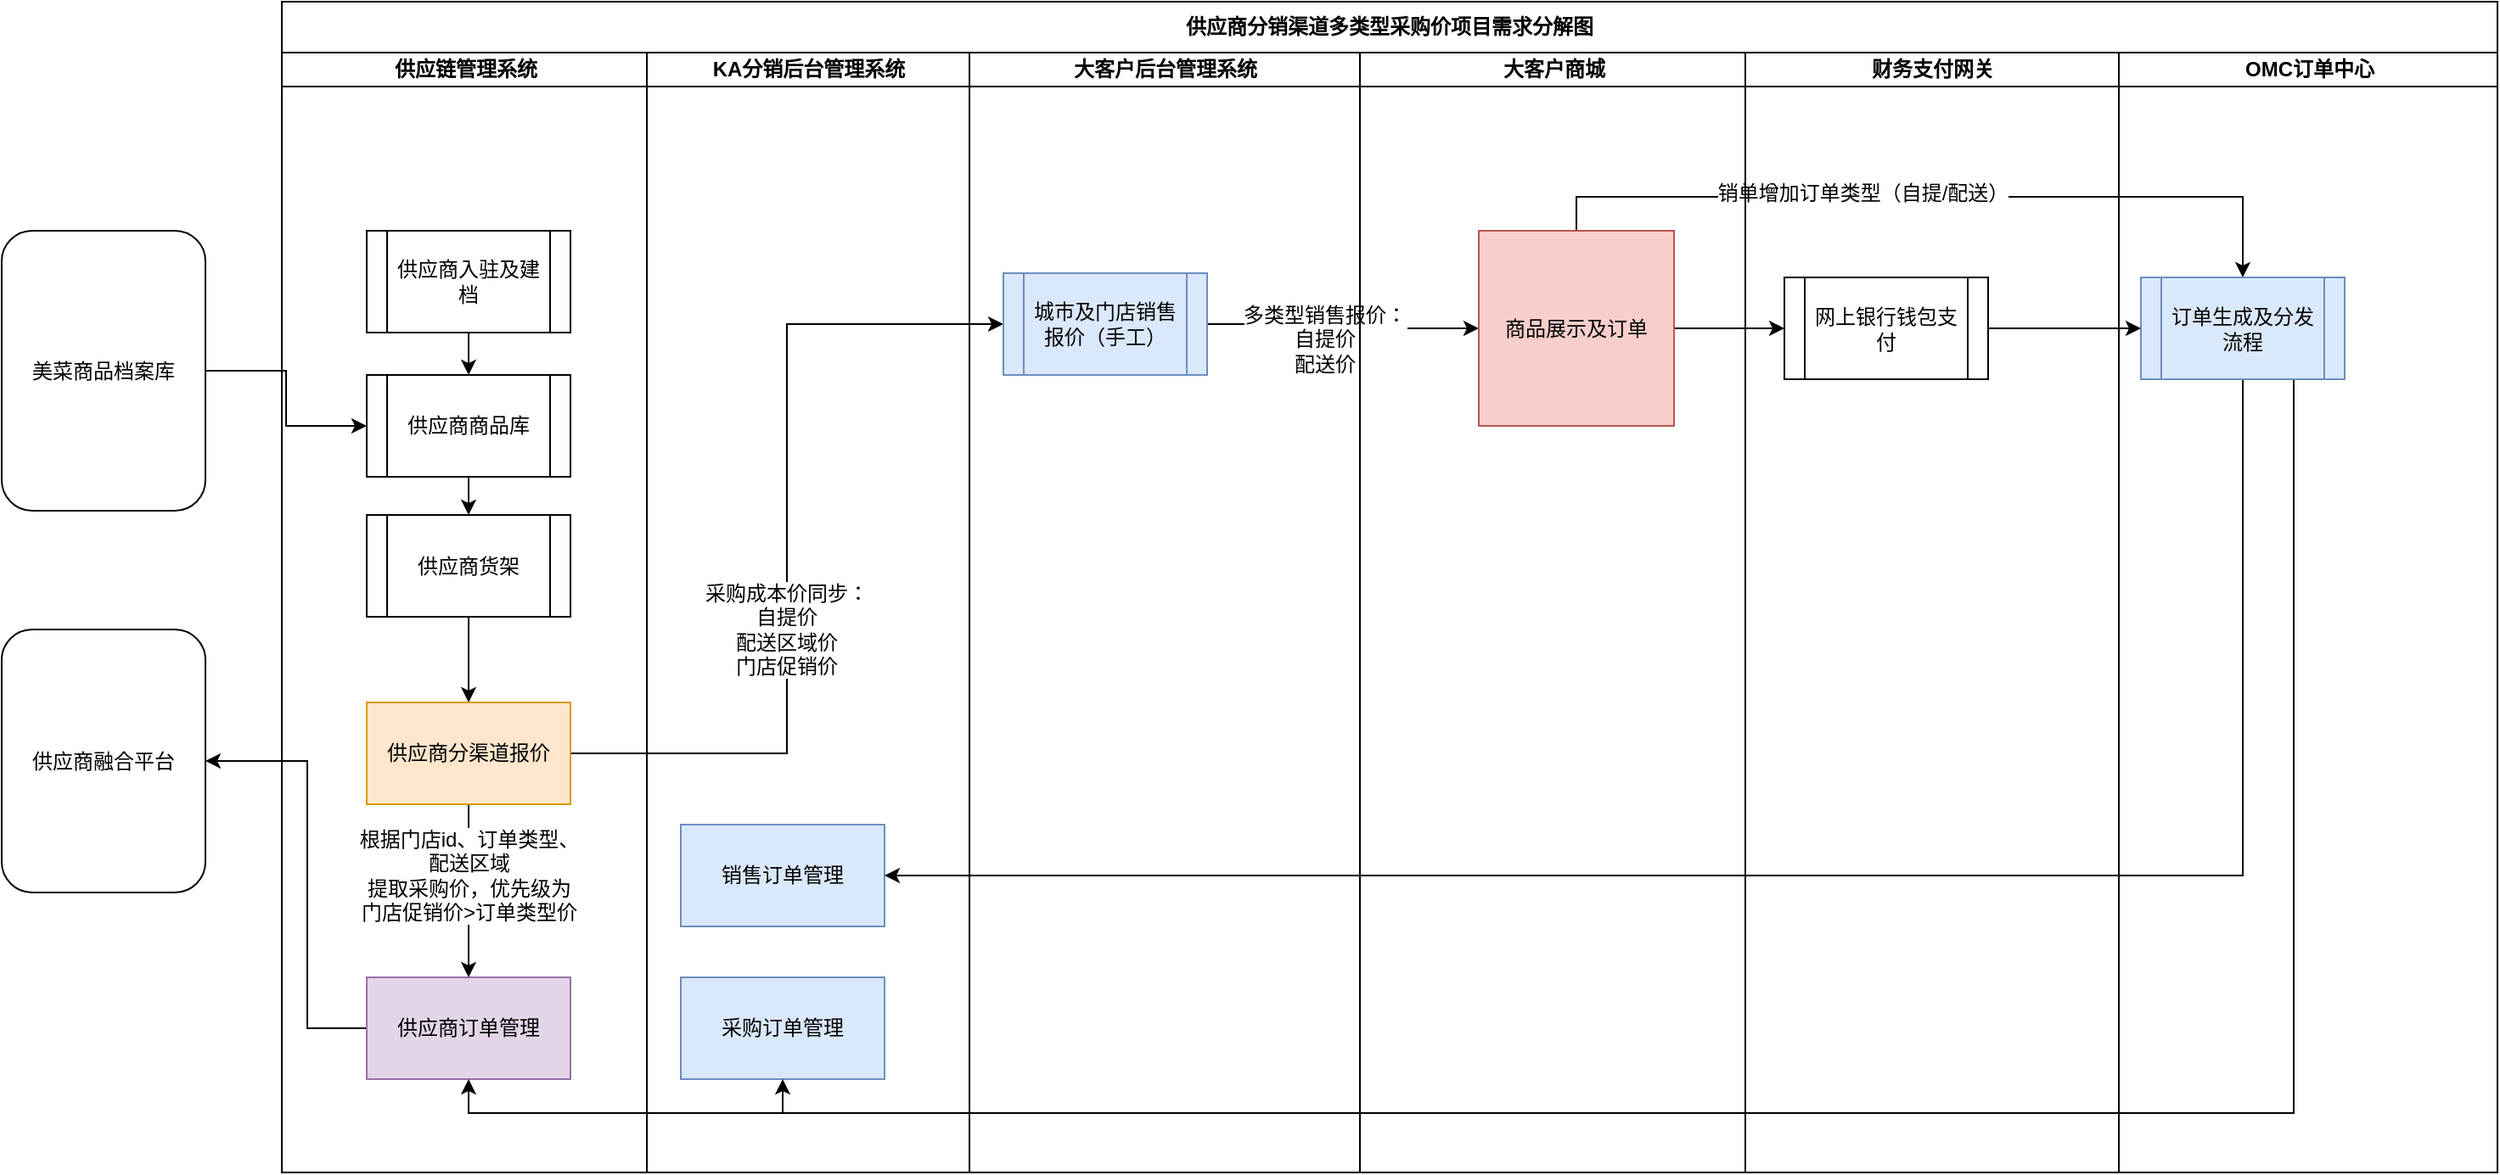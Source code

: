 <mxfile version="10.7.3" type="github"><diagram id="_O3n4kcfBsqLZ4D_Hrhg" name="分销渠道价格管理需求梳理"><mxGraphModel dx="918" dy="512" grid="1" gridSize="10" guides="1" tooltips="1" connect="1" arrows="1" fold="1" page="1" pageScale="1" pageWidth="827" pageHeight="1169" math="0" shadow="0"><root><mxCell id="uDRbp_UkntwucBvzqfbJ-0"/><mxCell id="uDRbp_UkntwucBvzqfbJ-1" parent="uDRbp_UkntwucBvzqfbJ-0"/><mxCell id="Ev6uvn-nndbEYamqWP20-11" style="edgeStyle=orthogonalEdgeStyle;rounded=0;orthogonalLoop=1;jettySize=auto;html=1;exitX=0.5;exitY=1;exitDx=0;exitDy=0;entryX=0.5;entryY=0;entryDx=0;entryDy=0;" parent="uDRbp_UkntwucBvzqfbJ-1" source="Ev6uvn-nndbEYamqWP20-0" target="Ev6uvn-nndbEYamqWP20-1" edge="1"><mxGeometry relative="1" as="geometry"/></mxCell><mxCell id="Ev6uvn-nndbEYamqWP20-0" value="供应商入驻及建档" style="shape=process;whiteSpace=wrap;html=1;backgroundOutline=1;" parent="uDRbp_UkntwucBvzqfbJ-1" vertex="1"><mxGeometry x="235" y="135" width="120" height="60" as="geometry"/></mxCell><mxCell id="Ev6uvn-nndbEYamqWP20-12" style="edgeStyle=orthogonalEdgeStyle;rounded=0;orthogonalLoop=1;jettySize=auto;html=1;exitX=0.5;exitY=1;exitDx=0;exitDy=0;entryX=0.5;entryY=0;entryDx=0;entryDy=0;" parent="uDRbp_UkntwucBvzqfbJ-1" source="Ev6uvn-nndbEYamqWP20-1" target="Ev6uvn-nndbEYamqWP20-2" edge="1"><mxGeometry relative="1" as="geometry"/></mxCell><mxCell id="Ev6uvn-nndbEYamqWP20-1" value="供应商商品库" style="shape=process;whiteSpace=wrap;html=1;backgroundOutline=1;" parent="uDRbp_UkntwucBvzqfbJ-1" vertex="1"><mxGeometry x="235" y="220" width="120" height="60" as="geometry"/></mxCell><mxCell id="Ev6uvn-nndbEYamqWP20-13" style="edgeStyle=orthogonalEdgeStyle;rounded=0;orthogonalLoop=1;jettySize=auto;html=1;exitX=0.5;exitY=1;exitDx=0;exitDy=0;entryX=0.5;entryY=0;entryDx=0;entryDy=0;" parent="uDRbp_UkntwucBvzqfbJ-1" source="Ev6uvn-nndbEYamqWP20-2" target="Ev6uvn-nndbEYamqWP20-4" edge="1"><mxGeometry relative="1" as="geometry"><mxPoint x="295" y="380" as="targetPoint"/></mxGeometry></mxCell><mxCell id="Ev6uvn-nndbEYamqWP20-2" value="供应商货架" style="shape=process;whiteSpace=wrap;html=1;backgroundOutline=1;" parent="uDRbp_UkntwucBvzqfbJ-1" vertex="1"><mxGeometry x="235" y="302.5" width="120" height="60" as="geometry"/></mxCell><mxCell id="KfaLOOPjEAbdVYt8VSc5-5" style="edgeStyle=orthogonalEdgeStyle;rounded=0;orthogonalLoop=1;jettySize=auto;html=1;exitX=0;exitY=0.5;exitDx=0;exitDy=0;entryX=1;entryY=0.5;entryDx=0;entryDy=0;" edge="1" parent="uDRbp_UkntwucBvzqfbJ-1" source="Ev6uvn-nndbEYamqWP20-3" target="KfaLOOPjEAbdVYt8VSc5-3"><mxGeometry relative="1" as="geometry"><Array as="points"><mxPoint x="200" y="605"/><mxPoint x="200" y="448"/></Array></mxGeometry></mxCell><mxCell id="Ev6uvn-nndbEYamqWP20-3" value="供应商订单管理" style="rounded=0;whiteSpace=wrap;html=1;fillColor=#e1d5e7;strokeColor=#9673a6;" parent="uDRbp_UkntwucBvzqfbJ-1" vertex="1"><mxGeometry x="235" y="575" width="120" height="60" as="geometry"/></mxCell><mxCell id="Ev6uvn-nndbEYamqWP20-14" style="edgeStyle=orthogonalEdgeStyle;rounded=0;orthogonalLoop=1;jettySize=auto;html=1;exitX=1;exitY=0.5;exitDx=0;exitDy=0;entryX=0;entryY=0.5;entryDx=0;entryDy=0;" parent="uDRbp_UkntwucBvzqfbJ-1" source="Ev6uvn-nndbEYamqWP20-4" target="Ev6uvn-nndbEYamqWP20-7" edge="1"><mxGeometry relative="1" as="geometry"/></mxCell><mxCell id="Ev6uvn-nndbEYamqWP20-15" value="采购成本价同步：&lt;br&gt;自提价&lt;br&gt;配送区域价&lt;br&gt;门店促销价&lt;br&gt;" style="text;html=1;resizable=0;points=[];align=center;verticalAlign=middle;labelBackgroundColor=#ffffff;" parent="Ev6uvn-nndbEYamqWP20-14" vertex="1" connectable="0"><mxGeometry x="-0.208" y="1" relative="1" as="geometry"><mxPoint as="offset"/></mxGeometry></mxCell><mxCell id="Ev6uvn-nndbEYamqWP20-25" style="edgeStyle=orthogonalEdgeStyle;rounded=0;orthogonalLoop=1;jettySize=auto;html=1;exitX=0.5;exitY=1;exitDx=0;exitDy=0;entryX=0.5;entryY=0;entryDx=0;entryDy=0;" parent="uDRbp_UkntwucBvzqfbJ-1" source="Ev6uvn-nndbEYamqWP20-4" target="Ev6uvn-nndbEYamqWP20-3" edge="1"><mxGeometry relative="1" as="geometry"/></mxCell><mxCell id="Ev6uvn-nndbEYamqWP20-26" value="根据门店id、订单类型、&lt;br&gt;配送区域&lt;br&gt;提取采购价，优先级为&lt;br&gt;门店促销价&amp;gt;订单类型价" style="text;html=1;resizable=0;points=[];align=center;verticalAlign=middle;labelBackgroundColor=#ffffff;" parent="Ev6uvn-nndbEYamqWP20-25" vertex="1" connectable="0"><mxGeometry x="-0.314" y="2" relative="1" as="geometry"><mxPoint x="-2" y="7" as="offset"/></mxGeometry></mxCell><mxCell id="Ev6uvn-nndbEYamqWP20-4" value="供应商分渠道报价" style="rounded=0;whiteSpace=wrap;html=1;fillColor=#ffe6cc;strokeColor=#d79b00;" parent="uDRbp_UkntwucBvzqfbJ-1" vertex="1"><mxGeometry x="235" y="413" width="120" height="60" as="geometry"/></mxCell><mxCell id="Ev6uvn-nndbEYamqWP20-5" value="销售订单管理" style="rounded=0;whiteSpace=wrap;html=1;fillColor=#dae8fc;strokeColor=#6c8ebf;" parent="uDRbp_UkntwucBvzqfbJ-1" vertex="1"><mxGeometry x="420" y="485" width="120" height="60" as="geometry"/></mxCell><mxCell id="Ev6uvn-nndbEYamqWP20-6" value="采购订单管理" style="rounded=0;whiteSpace=wrap;html=1;fillColor=#dae8fc;strokeColor=#6c8ebf;" parent="uDRbp_UkntwucBvzqfbJ-1" vertex="1"><mxGeometry x="420" y="575" width="120" height="60" as="geometry"/></mxCell><mxCell id="Ev6uvn-nndbEYamqWP20-16" style="edgeStyle=orthogonalEdgeStyle;rounded=0;orthogonalLoop=1;jettySize=auto;html=1;exitX=1;exitY=0.5;exitDx=0;exitDy=0;entryX=0;entryY=0.5;entryDx=0;entryDy=0;" parent="uDRbp_UkntwucBvzqfbJ-1" source="Ev6uvn-nndbEYamqWP20-7" target="Ev6uvn-nndbEYamqWP20-8" edge="1"><mxGeometry relative="1" as="geometry"/></mxCell><mxCell id="Ev6uvn-nndbEYamqWP20-17" value="多类型销售报价：&lt;br&gt;自提价&lt;br&gt;配送价&lt;br&gt;" style="text;html=1;resizable=0;points=[];align=center;verticalAlign=middle;labelBackgroundColor=#ffffff;" parent="Ev6uvn-nndbEYamqWP20-16" vertex="1" connectable="0"><mxGeometry x="-0.213" relative="1" as="geometry"><mxPoint x="5" y="9" as="offset"/></mxGeometry></mxCell><mxCell id="Ev6uvn-nndbEYamqWP20-7" value="城市及门店销售报价（手工）" style="shape=process;whiteSpace=wrap;html=1;backgroundOutline=1;fillColor=#dae8fc;strokeColor=#6c8ebf;" parent="uDRbp_UkntwucBvzqfbJ-1" vertex="1"><mxGeometry x="610" y="160" width="120" height="60" as="geometry"/></mxCell><mxCell id="Ev6uvn-nndbEYamqWP20-18" style="edgeStyle=orthogonalEdgeStyle;rounded=0;orthogonalLoop=1;jettySize=auto;html=1;exitX=1;exitY=0.5;exitDx=0;exitDy=0;entryX=0;entryY=0.5;entryDx=0;entryDy=0;" parent="uDRbp_UkntwucBvzqfbJ-1" source="Ev6uvn-nndbEYamqWP20-8" target="Ev6uvn-nndbEYamqWP20-10" edge="1"><mxGeometry relative="1" as="geometry"/></mxCell><mxCell id="Ev6uvn-nndbEYamqWP20-20" style="edgeStyle=orthogonalEdgeStyle;rounded=0;orthogonalLoop=1;jettySize=auto;html=1;entryX=0.5;entryY=0;entryDx=0;entryDy=0;exitX=0.5;exitY=0;exitDx=0;exitDy=0;" parent="uDRbp_UkntwucBvzqfbJ-1" source="Ev6uvn-nndbEYamqWP20-8" target="Ev6uvn-nndbEYamqWP20-9" edge="1"><mxGeometry relative="1" as="geometry"/></mxCell><mxCell id="Ev6uvn-nndbEYamqWP20-21" value="销单增加订单类型（自提/配送）" style="text;html=1;resizable=0;points=[];align=center;verticalAlign=middle;labelBackgroundColor=#ffffff;" parent="Ev6uvn-nndbEYamqWP20-20" vertex="1" connectable="0"><mxGeometry x="-0.183" y="2" relative="1" as="geometry"><mxPoint as="offset"/></mxGeometry></mxCell><mxCell id="Ev6uvn-nndbEYamqWP20-8" value="商品展示及订单" style="whiteSpace=wrap;html=1;aspect=fixed;fillColor=#f8cecc;strokeColor=#b85450;" parent="uDRbp_UkntwucBvzqfbJ-1" vertex="1"><mxGeometry x="890" y="135" width="115" height="115" as="geometry"/></mxCell><mxCell id="Ev6uvn-nndbEYamqWP20-22" style="edgeStyle=orthogonalEdgeStyle;rounded=0;orthogonalLoop=1;jettySize=auto;html=1;exitX=0.5;exitY=1;exitDx=0;exitDy=0;entryX=1;entryY=0.5;entryDx=0;entryDy=0;" parent="uDRbp_UkntwucBvzqfbJ-1" source="Ev6uvn-nndbEYamqWP20-9" target="Ev6uvn-nndbEYamqWP20-5" edge="1"><mxGeometry relative="1" as="geometry"/></mxCell><mxCell id="Ev6uvn-nndbEYamqWP20-23" style="edgeStyle=orthogonalEdgeStyle;rounded=0;orthogonalLoop=1;jettySize=auto;html=1;exitX=0.75;exitY=1;exitDx=0;exitDy=0;entryX=0.5;entryY=1;entryDx=0;entryDy=0;" parent="uDRbp_UkntwucBvzqfbJ-1" source="Ev6uvn-nndbEYamqWP20-9" target="Ev6uvn-nndbEYamqWP20-3" edge="1"><mxGeometry relative="1" as="geometry"/></mxCell><mxCell id="Ev6uvn-nndbEYamqWP20-24" style="edgeStyle=orthogonalEdgeStyle;rounded=0;orthogonalLoop=1;jettySize=auto;html=1;exitX=0.75;exitY=1;exitDx=0;exitDy=0;entryX=0.5;entryY=1;entryDx=0;entryDy=0;" parent="uDRbp_UkntwucBvzqfbJ-1" source="Ev6uvn-nndbEYamqWP20-9" target="Ev6uvn-nndbEYamqWP20-6" edge="1"><mxGeometry relative="1" as="geometry"/></mxCell><mxCell id="Ev6uvn-nndbEYamqWP20-9" value="订单生成及分发流程" style="shape=process;whiteSpace=wrap;html=1;backgroundOutline=1;fillColor=#dae8fc;strokeColor=#6c8ebf;" parent="uDRbp_UkntwucBvzqfbJ-1" vertex="1"><mxGeometry x="1280" y="162.5" width="120" height="60" as="geometry"/></mxCell><mxCell id="Ev6uvn-nndbEYamqWP20-19" style="edgeStyle=orthogonalEdgeStyle;rounded=0;orthogonalLoop=1;jettySize=auto;html=1;exitX=1;exitY=0.5;exitDx=0;exitDy=0;entryX=0;entryY=0.5;entryDx=0;entryDy=0;" parent="uDRbp_UkntwucBvzqfbJ-1" source="Ev6uvn-nndbEYamqWP20-10" target="Ev6uvn-nndbEYamqWP20-9" edge="1"><mxGeometry relative="1" as="geometry"/></mxCell><mxCell id="Ev6uvn-nndbEYamqWP20-10" value="网上银行钱包支付" style="shape=process;whiteSpace=wrap;html=1;backgroundOutline=1;" parent="uDRbp_UkntwucBvzqfbJ-1" vertex="1"><mxGeometry x="1070" y="162.5" width="120" height="60" as="geometry"/></mxCell><mxCell id="e5on_YhPmIFM4FRrciyV-0" value="供应链管理系统" style="swimlane;html=1;startSize=20;horizontal=1;containerType=tree;" parent="uDRbp_UkntwucBvzqfbJ-1" vertex="1"><mxGeometry x="185" y="30" width="215" height="660" as="geometry"/></mxCell><mxCell id="e5on_YhPmIFM4FRrciyV-1" value="KA分销后台管理系统" style="swimlane;html=1;startSize=20;horizontal=1;containerType=tree;" parent="uDRbp_UkntwucBvzqfbJ-1" vertex="1"><mxGeometry x="400" y="30" width="190" height="660" as="geometry"/></mxCell><mxCell id="e5on_YhPmIFM4FRrciyV-3" value="大客户后台管理系统" style="swimlane;html=1;startSize=20;horizontal=1;containerType=tree;" parent="uDRbp_UkntwucBvzqfbJ-1" vertex="1"><mxGeometry x="590" y="30" width="230" height="660" as="geometry"/></mxCell><mxCell id="e5on_YhPmIFM4FRrciyV-4" value="大客户商城" style="swimlane;html=1;startSize=20;horizontal=1;containerType=tree;" parent="uDRbp_UkntwucBvzqfbJ-1" vertex="1"><mxGeometry x="820" y="30" width="227" height="660" as="geometry"/></mxCell><mxCell id="e5on_YhPmIFM4FRrciyV-5" value="财务支付网关" style="swimlane;html=1;startSize=20;horizontal=1;containerType=tree;" parent="uDRbp_UkntwucBvzqfbJ-1" vertex="1"><mxGeometry x="1047" y="30" width="220" height="660" as="geometry"/></mxCell><mxCell id="e5on_YhPmIFM4FRrciyV-6" value="OMC订单中心" style="swimlane;html=1;startSize=20;horizontal=1;containerType=tree;" parent="uDRbp_UkntwucBvzqfbJ-1" vertex="1"><mxGeometry x="1267" y="30" width="223" height="660" as="geometry"/></mxCell><mxCell id="e5on_YhPmIFM4FRrciyV-8" value="供应商分销渠道多类型采购价项目需求分解图" style="rounded=0;whiteSpace=wrap;html=1;fontStyle=1" parent="uDRbp_UkntwucBvzqfbJ-1" vertex="1"><mxGeometry x="185" width="1305" height="30" as="geometry"/></mxCell><mxCell id="KfaLOOPjEAbdVYt8VSc5-4" style="edgeStyle=orthogonalEdgeStyle;rounded=0;orthogonalLoop=1;jettySize=auto;html=1;exitX=1;exitY=0.5;exitDx=0;exitDy=0;entryX=0;entryY=0.5;entryDx=0;entryDy=0;" edge="1" parent="uDRbp_UkntwucBvzqfbJ-1" source="KfaLOOPjEAbdVYt8VSc5-1" target="Ev6uvn-nndbEYamqWP20-1"><mxGeometry relative="1" as="geometry"/></mxCell><mxCell id="KfaLOOPjEAbdVYt8VSc5-1" value="美菜商品档案库" style="rounded=1;whiteSpace=wrap;html=1;" vertex="1" parent="uDRbp_UkntwucBvzqfbJ-1"><mxGeometry x="20" y="135" width="120" height="165" as="geometry"/></mxCell><mxCell id="KfaLOOPjEAbdVYt8VSc5-3" value="供应商融合平台" style="rounded=1;whiteSpace=wrap;html=1;" vertex="1" parent="uDRbp_UkntwucBvzqfbJ-1"><mxGeometry x="20" y="370" width="120" height="155" as="geometry"/></mxCell></root></mxGraphModel></diagram><diagram id="4TQ98r7l0zhuE_i7NtIf" name="分销流程图"><mxGraphModel dx="918" dy="512" grid="1" gridSize="10" guides="1" tooltips="1" connect="1" arrows="1" fold="1" page="1" pageScale="1" pageWidth="827" pageHeight="1169" math="0" shadow="0"><root><mxCell id="0"/><mxCell id="1" parent="0"/><mxCell id="bOI55O7LHbzcLB5JDVor-13" value="分销系统主要流程分析图" style="swimlane;html=1;childLayout=stackLayout;resizeParent=1;resizeParentMax=0;startSize=20;" parent="1" vertex="1"><mxGeometry x="215" y="45" width="1110" height="625" as="geometry"/></mxCell><mxCell id="bOI55O7LHbzcLB5JDVor-14" value="供应商链管理系统" style="swimlane;html=1;startSize=20;" parent="bOI55O7LHbzcLB5JDVor-13" vertex="1"><mxGeometry y="20" width="180" height="605" as="geometry"/></mxCell><mxCell id="bOI55O7LHbzcLB5JDVor-34" style="edgeStyle=orthogonalEdgeStyle;rounded=0;orthogonalLoop=1;jettySize=auto;html=1;exitX=0.5;exitY=1;exitDx=0;exitDy=0;entryX=0.5;entryY=0;entryDx=0;entryDy=0;" parent="bOI55O7LHbzcLB5JDVor-14" source="bOI55O7LHbzcLB5JDVor-22" target="bOI55O7LHbzcLB5JDVor-23" edge="1"><mxGeometry relative="1" as="geometry"/></mxCell><mxCell id="bOI55O7LHbzcLB5JDVor-22" value="供应商入驻及建档" style="shape=process;whiteSpace=wrap;html=1;backgroundOutline=1;" parent="bOI55O7LHbzcLB5JDVor-14" vertex="1"><mxGeometry x="20" y="70" width="120" height="60" as="geometry"/></mxCell><mxCell id="bOI55O7LHbzcLB5JDVor-73" style="edgeStyle=orthogonalEdgeStyle;rounded=0;orthogonalLoop=1;jettySize=auto;html=1;exitX=0.5;exitY=1;exitDx=0;exitDy=0;entryX=0.5;entryY=0;entryDx=0;entryDy=0;" parent="bOI55O7LHbzcLB5JDVor-14" source="bOI55O7LHbzcLB5JDVor-23" target="bOI55O7LHbzcLB5JDVor-24" edge="1"><mxGeometry relative="1" as="geometry"/></mxCell><mxCell id="bOI55O7LHbzcLB5JDVor-23" value="供应商商品库" style="shape=process;whiteSpace=wrap;html=1;backgroundOutline=1;" parent="bOI55O7LHbzcLB5JDVor-14" vertex="1"><mxGeometry x="20" y="155" width="120" height="60" as="geometry"/></mxCell><mxCell id="bOI55O7LHbzcLB5JDVor-36" style="edgeStyle=orthogonalEdgeStyle;rounded=0;orthogonalLoop=1;jettySize=auto;html=1;exitX=0.5;exitY=1;exitDx=0;exitDy=0;entryX=0.5;entryY=0;entryDx=0;entryDy=0;" parent="bOI55O7LHbzcLB5JDVor-14" source="bOI55O7LHbzcLB5JDVor-24" edge="1"><mxGeometry relative="1" as="geometry"><mxPoint x="80" y="320" as="targetPoint"/></mxGeometry></mxCell><mxCell id="bOI55O7LHbzcLB5JDVor-24" value="供应商货架" style="shape=process;whiteSpace=wrap;html=1;backgroundOutline=1;" parent="bOI55O7LHbzcLB5JDVor-14" vertex="1"><mxGeometry x="20" y="237.5" width="120" height="60" as="geometry"/></mxCell><mxCell id="bOI55O7LHbzcLB5JDVor-79" value="供应商订单管理" style="rounded=0;whiteSpace=wrap;html=1;fillColor=#dae8fc;strokeColor=#6c8ebf;" parent="bOI55O7LHbzcLB5JDVor-14" vertex="1"><mxGeometry x="20" y="510" width="120" height="60" as="geometry"/></mxCell><mxCell id="bOI55O7LHbzcLB5JDVor-82" value="供应商分渠道报价" style="rounded=0;whiteSpace=wrap;html=1;fillColor=#ffe6cc;strokeColor=#d79b00;" parent="bOI55O7LHbzcLB5JDVor-14" vertex="1"><mxGeometry x="20" y="318" width="120" height="60" as="geometry"/></mxCell><mxCell id="bOI55O7LHbzcLB5JDVor-19" value="KA分销管理系统" style="swimlane;html=1;startSize=20;" parent="bOI55O7LHbzcLB5JDVor-13" vertex="1"><mxGeometry x="180" y="20" width="170" height="605" as="geometry"><mxRectangle x="180" y="20" width="120" height="495" as="alternateBounds"/></mxGeometry></mxCell><mxCell id="bOI55O7LHbzcLB5JDVor-78" style="edgeStyle=orthogonalEdgeStyle;rounded=0;orthogonalLoop=1;jettySize=auto;html=1;exitX=0.5;exitY=1;exitDx=0;exitDy=0;entryX=0.5;entryY=0;entryDx=0;entryDy=0;" parent="bOI55O7LHbzcLB5JDVor-19" source="bOI55O7LHbzcLB5JDVor-74" target="bOI55O7LHbzcLB5JDVor-75" edge="1"><mxGeometry relative="1" as="geometry"/></mxCell><mxCell id="bOI55O7LHbzcLB5JDVor-74" value="销售订单管理" style="rounded=0;whiteSpace=wrap;html=1;fillColor=#dae8fc;strokeColor=#6c8ebf;" parent="bOI55O7LHbzcLB5JDVor-19" vertex="1"><mxGeometry x="25" y="420" width="120" height="60" as="geometry"/></mxCell><mxCell id="bOI55O7LHbzcLB5JDVor-75" value="采购订单管理" style="rounded=0;whiteSpace=wrap;html=1;fillColor=#dae8fc;strokeColor=#6c8ebf;" parent="bOI55O7LHbzcLB5JDVor-19" vertex="1"><mxGeometry x="25" y="510" width="120" height="60" as="geometry"/></mxCell><mxCell id="bOI55O7LHbzcLB5JDVor-20" value="大客户后台管理系统" style="swimlane;html=1;startSize=20;" parent="bOI55O7LHbzcLB5JDVor-13" vertex="1"><mxGeometry x="350" y="20" width="180" height="605" as="geometry"/></mxCell><mxCell id="bOI55O7LHbzcLB5JDVor-26" value="城市及门店销售报价" style="shape=process;whiteSpace=wrap;html=1;backgroundOutline=1;" parent="bOI55O7LHbzcLB5JDVor-20" vertex="1"><mxGeometry x="25" y="92.5" width="120" height="60" as="geometry"/></mxCell><mxCell id="bOI55O7LHbzcLB5JDVor-39" value="大客户商城(?)" style="swimlane;html=1;startSize=20;" parent="bOI55O7LHbzcLB5JDVor-13" vertex="1"><mxGeometry x="530" y="20" width="180" height="605" as="geometry"/></mxCell><mxCell id="bOI55O7LHbzcLB5JDVor-38" value="商品展示及订单" style="whiteSpace=wrap;html=1;aspect=fixed;fillColor=#ffe6cc;strokeColor=#d79b00;" parent="bOI55O7LHbzcLB5JDVor-39" vertex="1"><mxGeometry x="24" y="65" width="115" height="115" as="geometry"/></mxCell><mxCell id="bOI55O7LHbzcLB5JDVor-43" value="财务支付网关" style="swimlane;html=1;startSize=20;" parent="bOI55O7LHbzcLB5JDVor-13" vertex="1"><mxGeometry x="710" y="20" width="180" height="605" as="geometry"/></mxCell><mxCell id="bOI55O7LHbzcLB5JDVor-53" value="OMC订单中心" style="swimlane;html=1;startSize=20;" parent="bOI55O7LHbzcLB5JDVor-13" vertex="1"><mxGeometry x="890" y="20" width="220" height="605" as="geometry"/></mxCell><mxCell id="bOI55O7LHbzcLB5JDVor-46" value="订单生成及分发流程" style="shape=process;whiteSpace=wrap;html=1;backgroundOutline=1;fillColor=#dae8fc;strokeColor=#6c8ebf;" parent="bOI55O7LHbzcLB5JDVor-53" vertex="1"><mxGeometry x="45" y="92.5" width="120" height="60" as="geometry"/></mxCell><mxCell id="bOI55O7LHbzcLB5JDVor-77" style="edgeStyle=orthogonalEdgeStyle;rounded=0;orthogonalLoop=1;jettySize=auto;html=1;entryX=1;entryY=0.5;entryDx=0;entryDy=0;exitX=0.5;exitY=1;exitDx=0;exitDy=0;" parent="bOI55O7LHbzcLB5JDVor-13" source="bOI55O7LHbzcLB5JDVor-46" target="bOI55O7LHbzcLB5JDVor-74" edge="1"><mxGeometry relative="1" as="geometry"/></mxCell><mxCell id="bOI55O7LHbzcLB5JDVor-81" style="edgeStyle=orthogonalEdgeStyle;rounded=0;orthogonalLoop=1;jettySize=auto;html=1;exitX=0;exitY=0.5;exitDx=0;exitDy=0;entryX=1;entryY=0.5;entryDx=0;entryDy=0;" parent="bOI55O7LHbzcLB5JDVor-13" source="bOI55O7LHbzcLB5JDVor-75" target="bOI55O7LHbzcLB5JDVor-79" edge="1"><mxGeometry relative="1" as="geometry"/></mxCell><mxCell id="bOI55O7LHbzcLB5JDVor-83" style="edgeStyle=orthogonalEdgeStyle;rounded=0;orthogonalLoop=1;jettySize=auto;html=1;exitX=1;exitY=0.5;exitDx=0;exitDy=0;entryX=0;entryY=0.5;entryDx=0;entryDy=0;dashed=1;fillColor=#ffe6cc;strokeColor=#d79b00;" parent="bOI55O7LHbzcLB5JDVor-13" source="bOI55O7LHbzcLB5JDVor-82" target="bOI55O7LHbzcLB5JDVor-26" edge="1"><mxGeometry relative="1" as="geometry"/></mxCell><mxCell id="bOI55O7LHbzcLB5JDVor-84" style="edgeStyle=orthogonalEdgeStyle;rounded=0;orthogonalLoop=1;jettySize=auto;html=1;entryX=0;entryY=0.5;entryDx=0;entryDy=0;" parent="bOI55O7LHbzcLB5JDVor-13" source="bOI55O7LHbzcLB5JDVor-26" target="bOI55O7LHbzcLB5JDVor-38" edge="1"><mxGeometry relative="1" as="geometry"/></mxCell><mxCell id="bOI55O7LHbzcLB5JDVor-33" style="edgeStyle=orthogonalEdgeStyle;rounded=0;orthogonalLoop=1;jettySize=auto;html=1;entryX=0;entryY=0.5;entryDx=0;entryDy=0;" parent="1" source="bOI55O7LHbzcLB5JDVor-32" target="bOI55O7LHbzcLB5JDVor-23" edge="1"><mxGeometry relative="1" as="geometry"/></mxCell><mxCell id="bOI55O7LHbzcLB5JDVor-32" value="美菜商品档案" style="rounded=1;whiteSpace=wrap;html=1;" parent="1" vertex="1"><mxGeometry x="30" y="110" width="120" height="180" as="geometry"/></mxCell><mxCell id="bOI55O7LHbzcLB5JDVor-89" style="edgeStyle=orthogonalEdgeStyle;rounded=0;orthogonalLoop=1;jettySize=auto;html=1;fillColor=#dae8fc;strokeColor=#6c8ebf;" parent="1" source="bOI55O7LHbzcLB5JDVor-41" target="bOI55O7LHbzcLB5JDVor-46" edge="1"><mxGeometry relative="1" as="geometry"/></mxCell><mxCell id="bOI55O7LHbzcLB5JDVor-41" value="网上银行钱包支付" style="shape=process;whiteSpace=wrap;html=1;backgroundOutline=1;" parent="1" vertex="1"><mxGeometry x="945" y="157.5" width="120" height="60" as="geometry"/></mxCell><mxCell id="bOI55O7LHbzcLB5JDVor-42" style="edgeStyle=orthogonalEdgeStyle;rounded=0;orthogonalLoop=1;jettySize=auto;html=1;entryX=0;entryY=0.5;entryDx=0;entryDy=0;" parent="1" source="bOI55O7LHbzcLB5JDVor-38" target="bOI55O7LHbzcLB5JDVor-41" edge="1"><mxGeometry relative="1" as="geometry"/></mxCell><mxCell id="bOI55O7LHbzcLB5JDVor-71" value="益海融合平台" style="rounded=1;whiteSpace=wrap;html=1;" parent="1" vertex="1"><mxGeometry x="30" y="360" width="120" height="180" as="geometry"/></mxCell><mxCell id="bOI55O7LHbzcLB5JDVor-80" style="edgeStyle=orthogonalEdgeStyle;rounded=0;orthogonalLoop=1;jettySize=auto;html=1;exitX=0;exitY=0.5;exitDx=0;exitDy=0;entryX=1;entryY=0.5;entryDx=0;entryDy=0;" parent="1" source="bOI55O7LHbzcLB5JDVor-79" target="bOI55O7LHbzcLB5JDVor-71" edge="1"><mxGeometry relative="1" as="geometry"/></mxCell><mxCell id="bOI55O7LHbzcLB5JDVor-85" value="主动修改模块" style="rounded=0;whiteSpace=wrap;html=1;fillColor=#ffe6cc;strokeColor=#d79b00;" parent="1" vertex="1"><mxGeometry x="320" y="700" width="40" height="30" as="geometry"/></mxCell><mxCell id="bOI55O7LHbzcLB5JDVor-86" value="被动模块" style="rounded=0;whiteSpace=wrap;html=1;fillColor=#dae8fc;strokeColor=#6c8ebf;" parent="1" vertex="1"><mxGeometry x="380" y="700" width="40" height="30" as="geometry"/></mxCell></root></mxGraphModel></diagram></mxfile>